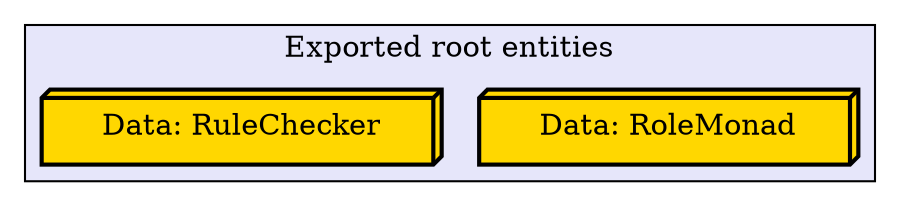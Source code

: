 digraph "Levels within Control.Access.RoleBased.Internal.Types" {
    node [margin="0.4,0.1"
         ,style=filled];
    subgraph cluster_0 {
        graph [label="Exported root entities"
              ,style=filled
              ,fillcolor=lavender];
        1 [label="Data: RoleMonad"
          ,shape=box3d
          ,fillcolor=gold
          ,style="filled,bold"];
        2 [label="Data: RuleChecker"
          ,shape=box3d
          ,fillcolor=gold
          ,style="filled,bold"];
    }
}
